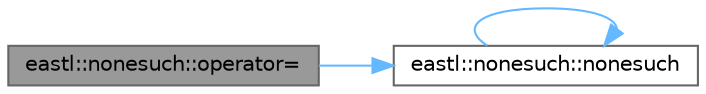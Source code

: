 digraph "eastl::nonesuch::operator="
{
 // LATEX_PDF_SIZE
  bgcolor="transparent";
  edge [fontname=Helvetica,fontsize=10,labelfontname=Helvetica,labelfontsize=10];
  node [fontname=Helvetica,fontsize=10,shape=box,height=0.2,width=0.4];
  rankdir="LR";
  Node1 [id="Node000001",label="eastl::nonesuch::operator=",height=0.2,width=0.4,color="gray40", fillcolor="grey60", style="filled", fontcolor="black",tooltip=" "];
  Node1 -> Node2 [id="edge1_Node000001_Node000002",color="steelblue1",style="solid",tooltip=" "];
  Node2 [id="Node000002",label="eastl::nonesuch::nonesuch",height=0.2,width=0.4,color="grey40", fillcolor="white", style="filled",URL="$structeastl_1_1nonesuch.html#a28e992013f835ac634ddc258afcb5d77",tooltip=" "];
  Node2 -> Node2 [id="edge2_Node000002_Node000002",color="steelblue1",style="solid",tooltip=" "];
}
